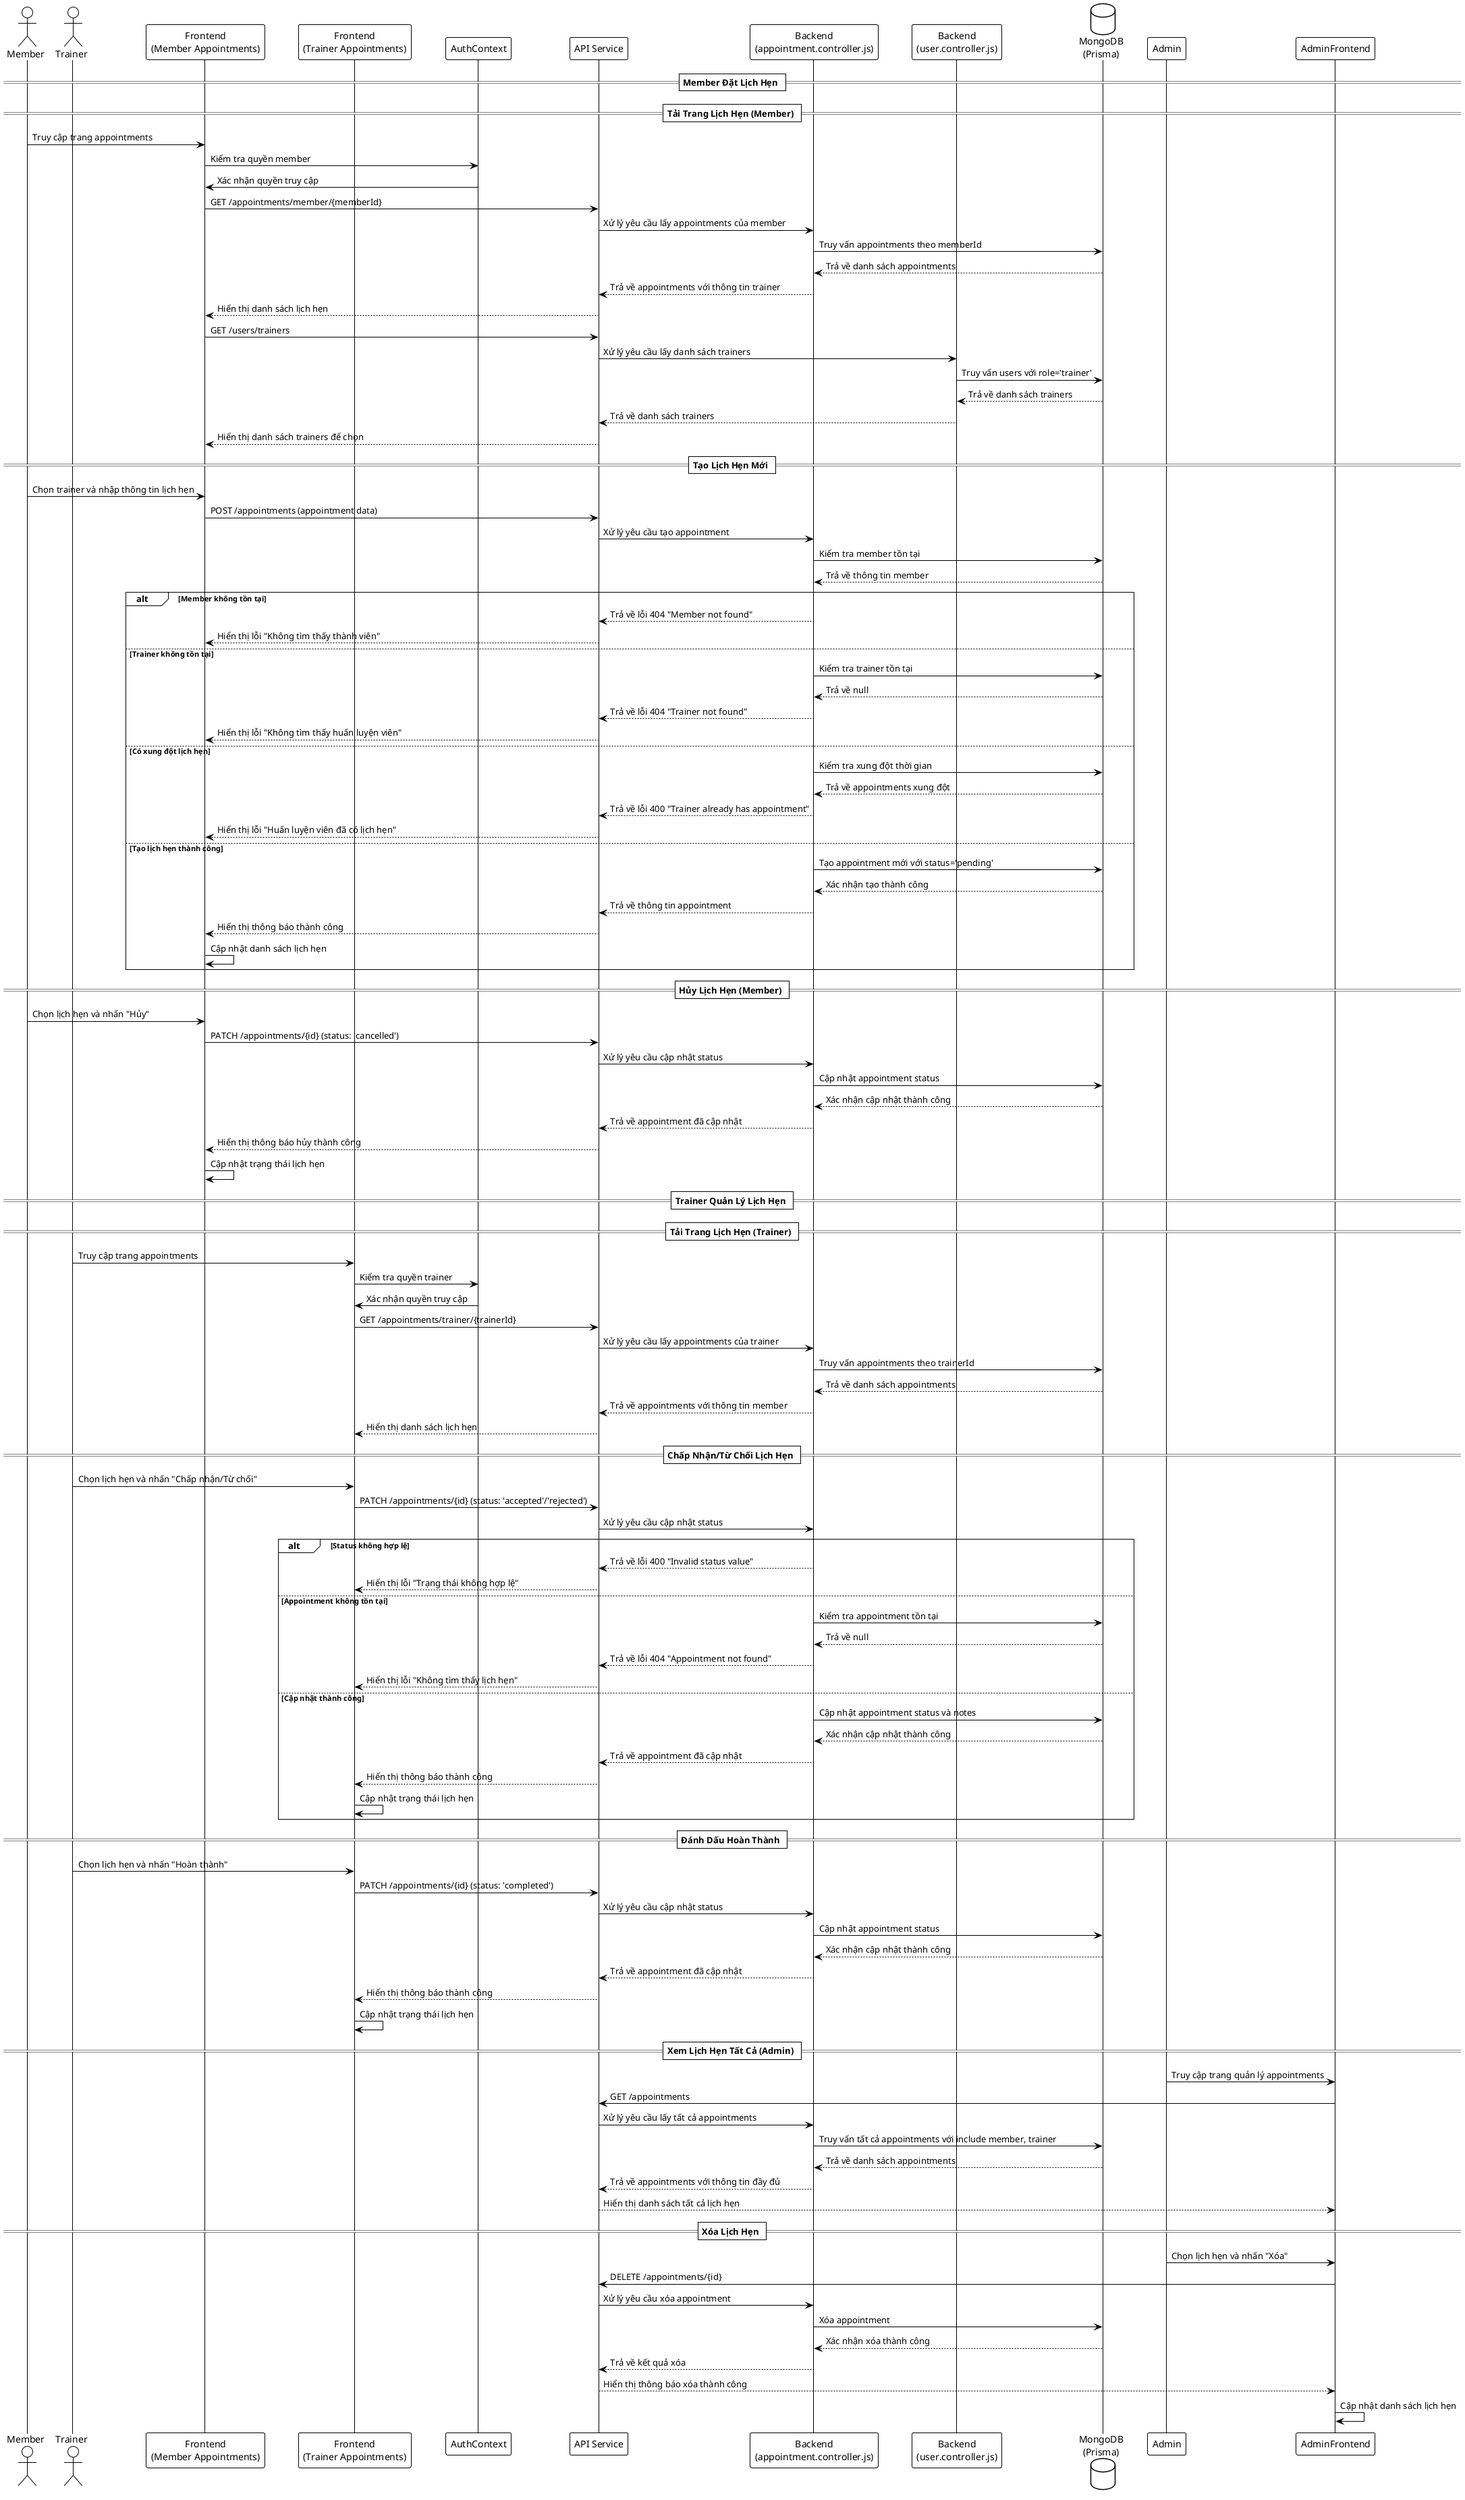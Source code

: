 @startuml appointment_sequence
!theme plain
skinparam ParticipantPadding 20
skinparam BoxPadding 10

actor Member
actor Trainer
participant "Frontend\n(Member Appointments)" as MemberFrontend
participant "Frontend\n(Trainer Appointments)" as TrainerFrontend
participant "AuthContext" as AuthContext
participant "API Service" as API
participant "Backend\n(appointment.controller.js)" as Backend
participant "Backend\n(user.controller.js)" as UserBackend
database "MongoDB\n(Prisma)" as MongoDB

== Member Đặt Lịch Hẹn ==

== Tải Trang Lịch Hẹn (Member) ==
Member -> MemberFrontend: Truy cập trang appointments
MemberFrontend -> AuthContext: Kiểm tra quyền member
AuthContext -> MemberFrontend: Xác nhận quyền truy cập

MemberFrontend -> API: GET /appointments/member/{memberId}
API -> Backend: Xử lý yêu cầu lấy appointments của member
Backend -> MongoDB: Truy vấn appointments theo memberId
MongoDB --> Backend: Trả về danh sách appointments
Backend --> API: Trả về appointments với thông tin trainer
API --> MemberFrontend: Hiển thị danh sách lịch hẹn

MemberFrontend -> API: GET /users/trainers
API -> UserBackend: Xử lý yêu cầu lấy danh sách trainers
UserBackend -> MongoDB: Truy vấn users với role='trainer'
MongoDB --> UserBackend: Trả về danh sách trainers
UserBackend --> API: Trả về danh sách trainers
API --> MemberFrontend: Hiển thị danh sách trainers để chọn

== Tạo Lịch Hẹn Mới ==
Member -> MemberFrontend: Chọn trainer và nhập thông tin lịch hẹn
MemberFrontend -> API: POST /appointments (appointment data)
API -> Backend: Xử lý yêu cầu tạo appointment

Backend -> MongoDB: Kiểm tra member tồn tại
MongoDB --> Backend: Trả về thông tin member

alt Member không tồn tại
    Backend --> API: Trả về lỗi 404 "Member not found"
    API --> MemberFrontend: Hiển thị lỗi "Không tìm thấy thành viên"
else Trainer không tồn tại
    Backend -> MongoDB: Kiểm tra trainer tồn tại
    MongoDB --> Backend: Trả về null
    Backend --> API: Trả về lỗi 404 "Trainer not found"
    API --> MemberFrontend: Hiển thị lỗi "Không tìm thấy huấn luyện viên"
else Có xung đột lịch hẹn
    Backend -> MongoDB: Kiểm tra xung đột thời gian
    MongoDB --> Backend: Trả về appointments xung đột
    Backend --> API: Trả về lỗi 400 "Trainer already has appointment"
    API --> MemberFrontend: Hiển thị lỗi "Huấn luyện viên đã có lịch hẹn"
else Tạo lịch hẹn thành công
    Backend -> MongoDB: Tạo appointment mới với status='pending'
    MongoDB --> Backend: Xác nhận tạo thành công
    Backend --> API: Trả về thông tin appointment
    API --> MemberFrontend: Hiển thị thông báo thành công
    MemberFrontend -> MemberFrontend: Cập nhật danh sách lịch hẹn
end

== Hủy Lịch Hẹn (Member) ==
Member -> MemberFrontend: Chọn lịch hẹn và nhấn "Hủy"
MemberFrontend -> API: PATCH /appointments/{id} (status: 'cancelled')
API -> Backend: Xử lý yêu cầu cập nhật status
Backend -> MongoDB: Cập nhật appointment status
MongoDB --> Backend: Xác nhận cập nhật thành công
Backend --> API: Trả về appointment đã cập nhật
API --> MemberFrontend: Hiển thị thông báo hủy thành công
MemberFrontend -> MemberFrontend: Cập nhật trạng thái lịch hẹn

== Trainer Quản Lý Lịch Hẹn ==

== Tải Trang Lịch Hẹn (Trainer) ==
Trainer -> TrainerFrontend: Truy cập trang appointments
TrainerFrontend -> AuthContext: Kiểm tra quyền trainer
AuthContext -> TrainerFrontend: Xác nhận quyền truy cập

TrainerFrontend -> API: GET /appointments/trainer/{trainerId}
API -> Backend: Xử lý yêu cầu lấy appointments của trainer
Backend -> MongoDB: Truy vấn appointments theo trainerId
MongoDB --> Backend: Trả về danh sách appointments
Backend --> API: Trả về appointments với thông tin member
API --> TrainerFrontend: Hiển thị danh sách lịch hẹn

== Chấp Nhận/Từ Chối Lịch Hẹn ==
Trainer -> TrainerFrontend: Chọn lịch hẹn và nhấn "Chấp nhận/Từ chối"
TrainerFrontend -> API: PATCH /appointments/{id} (status: 'accepted'/'rejected')
API -> Backend: Xử lý yêu cầu cập nhật status

alt Status không hợp lệ
    Backend --> API: Trả về lỗi 400 "Invalid status value"
    API --> TrainerFrontend: Hiển thị lỗi "Trạng thái không hợp lệ"
else Appointment không tồn tại
    Backend -> MongoDB: Kiểm tra appointment tồn tại
    MongoDB --> Backend: Trả về null
    Backend --> API: Trả về lỗi 404 "Appointment not found"
    API --> TrainerFrontend: Hiển thị lỗi "Không tìm thấy lịch hẹn"
else Cập nhật thành công
    Backend -> MongoDB: Cập nhật appointment status và notes
    MongoDB --> Backend: Xác nhận cập nhật thành công
    Backend --> API: Trả về appointment đã cập nhật
    API --> TrainerFrontend: Hiển thị thông báo thành công
    TrainerFrontend -> TrainerFrontend: Cập nhật trạng thái lịch hẹn
end

== Đánh Dấu Hoàn Thành ==
Trainer -> TrainerFrontend: Chọn lịch hẹn và nhấn "Hoàn thành"
TrainerFrontend -> API: PATCH /appointments/{id} (status: 'completed')
API -> Backend: Xử lý yêu cầu cập nhật status
Backend -> MongoDB: Cập nhật appointment status
MongoDB --> Backend: Xác nhận cập nhật thành công
Backend --> API: Trả về appointment đã cập nhật
API --> TrainerFrontend: Hiển thị thông báo thành công
TrainerFrontend -> TrainerFrontend: Cập nhật trạng thái lịch hẹn

== Xem Lịch Hẹn Tất Cả (Admin) ==
Admin -> AdminFrontend: Truy cập trang quản lý appointments
AdminFrontend -> API: GET /appointments
API -> Backend: Xử lý yêu cầu lấy tất cả appointments
Backend -> MongoDB: Truy vấn tất cả appointments với include member, trainer
MongoDB --> Backend: Trả về danh sách appointments
Backend --> API: Trả về appointments với thông tin đầy đủ
API --> AdminFrontend: Hiển thị danh sách tất cả lịch hẹn

== Xóa Lịch Hẹn ==
Admin -> AdminFrontend: Chọn lịch hẹn và nhấn "Xóa"
AdminFrontend -> API: DELETE /appointments/{id}
API -> Backend: Xử lý yêu cầu xóa appointment
Backend -> MongoDB: Xóa appointment
MongoDB --> Backend: Xác nhận xóa thành công
Backend --> API: Trả về kết quả xóa
API --> AdminFrontend: Hiển thị thông báo xóa thành công
AdminFrontend -> AdminFrontend: Cập nhật danh sách lịch hẹn

@enduml